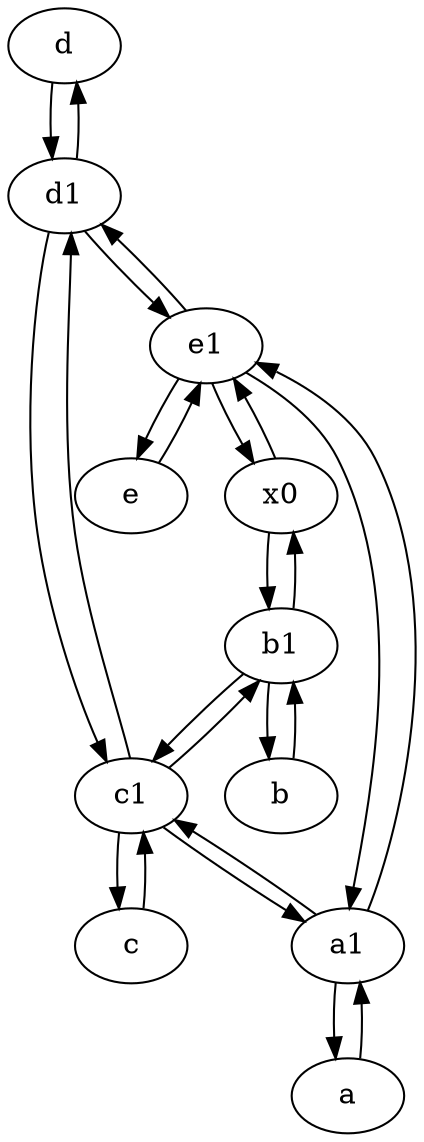 digraph  {
	d [pos="20,30!"];
	d1 [pos="25,30!"];
	a1 [pos="40,15!"];
	b1 [pos="45,20!"];
	b [pos="50,20!"];
	c1 [pos="30,15!"];
	c [pos="20,10!"];
	e [pos="30,50!"];
	x0;
	e1 [pos="25,45!"];
	a [pos="40,10!"];
	c1 -> d1;
	c1 -> c;
	c -> c1;
	a1 -> c1;
	e -> e1;
	d1 -> d;
	x0 -> b1;
	b1 -> b;
	d1 -> c1;
	c1 -> a1;
	d -> d1;
	b1 -> c1;
	e1 -> a1;
	b1 -> x0;
	b -> b1;
	e1 -> x0;
	c1 -> b1;
	a1 -> e1;
	x0 -> e1;
	a -> a1;
	e1 -> e;
	a1 -> a;
	d1 -> e1;
	e1 -> d1;

	}